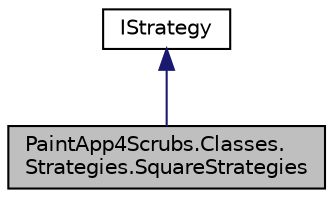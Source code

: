 digraph "PaintApp4Scrubs.Classes.Strategies.SquareStrategies"
{
 // LATEX_PDF_SIZE
  edge [fontname="Helvetica",fontsize="10",labelfontname="Helvetica",labelfontsize="10"];
  node [fontname="Helvetica",fontsize="10",shape=record];
  Node1 [label="PaintApp4Scrubs.Classes.\lStrategies.SquareStrategies",height=0.2,width=0.4,color="black", fillcolor="grey75", style="filled", fontcolor="black",tooltip="the square strategies"];
  Node2 -> Node1 [dir="back",color="midnightblue",fontsize="10",style="solid",fontname="Helvetica"];
  Node2 [label="IStrategy",height=0.2,width=0.4,color="black", fillcolor="white", style="filled",URL="$interface_paint_app4_scrubs_1_1_interfaces_1_1_i_strategy.html",tooltip="the strategy interface /summary>"];
}
